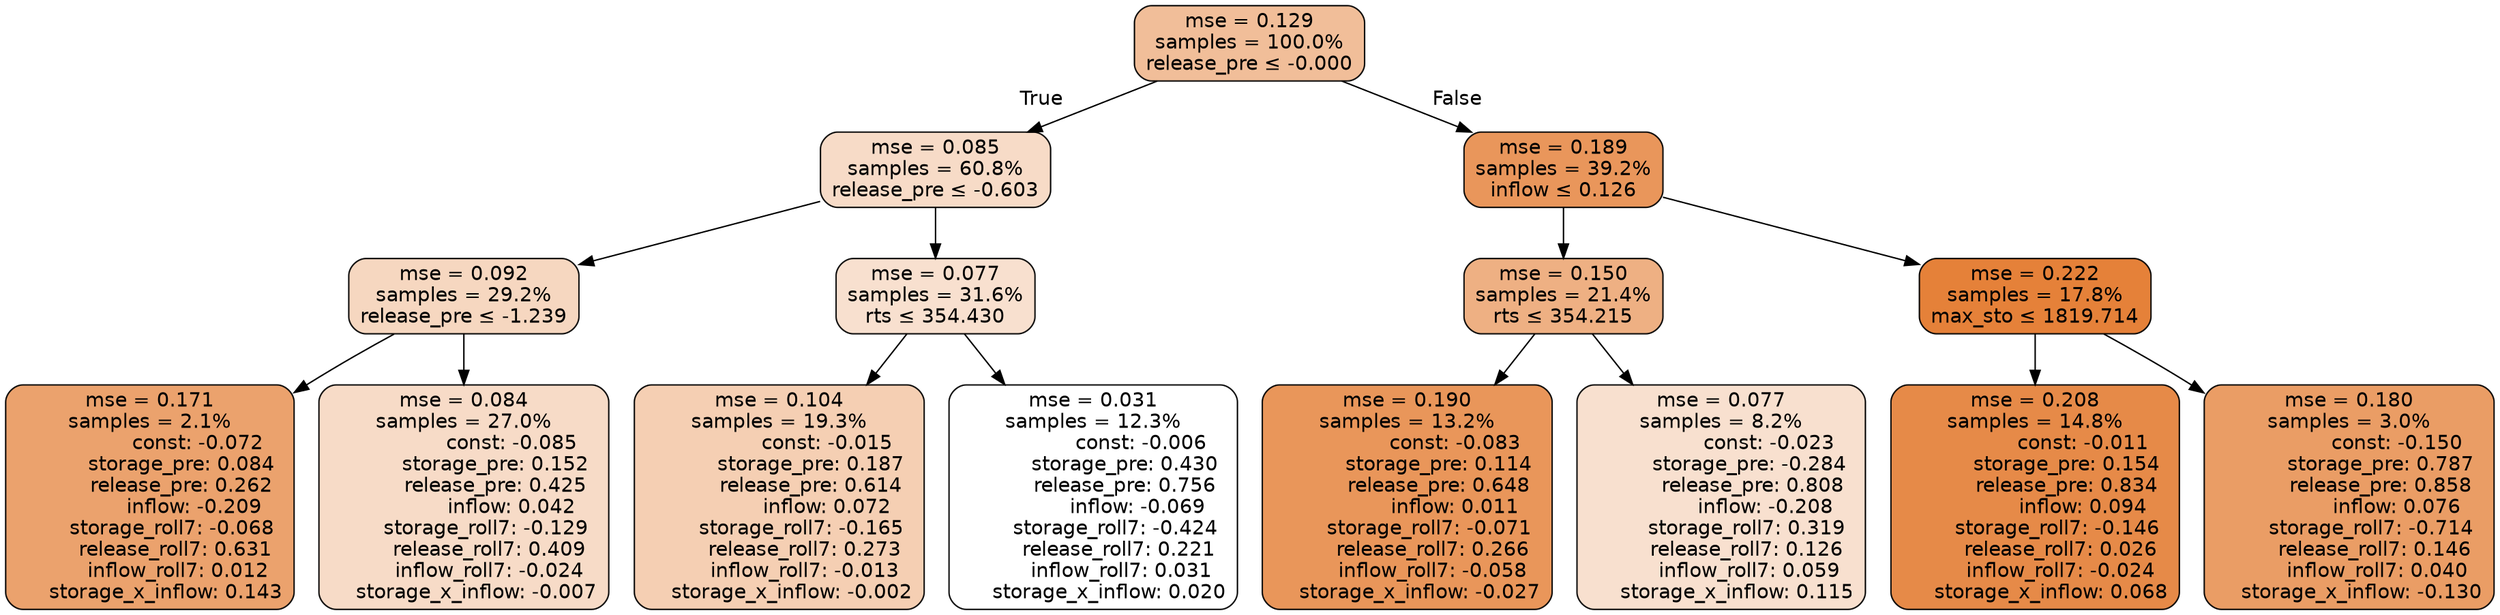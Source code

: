 digraph tree {
bgcolor="transparent"
node [shape=rectangle, style="filled, rounded", color="black", fontname=helvetica] ;
edge [fontname=helvetica] ;
	"0" [label="mse = 0.129
samples = 100.0%
release_pre &le; -0.000", fillcolor="#f1be99"]
	"1" [label="mse = 0.085
samples = 60.8%
release_pre &le; -0.603", fillcolor="#f7dbc7"]
	"2" [label="mse = 0.092
samples = 29.2%
release_pre &le; -1.239", fillcolor="#f6d7c0"]
	"3" [label="mse = 0.171
samples = 2.1%
               const: -0.072
          storage_pre: 0.084
          release_pre: 0.262
              inflow: -0.209
       storage_roll7: -0.068
        release_roll7: 0.631
         inflow_roll7: 0.012
     storage_x_inflow: 0.143", fillcolor="#eba26d"]
	"4" [label="mse = 0.084
samples = 27.0%
               const: -0.085
          storage_pre: 0.152
          release_pre: 0.425
               inflow: 0.042
       storage_roll7: -0.129
        release_roll7: 0.409
        inflow_roll7: -0.024
    storage_x_inflow: -0.007", fillcolor="#f7dbc7"]
	"5" [label="mse = 0.077
samples = 31.6%
rts &le; 354.430", fillcolor="#f8e0cf"]
	"6" [label="mse = 0.104
samples = 19.3%
               const: -0.015
          storage_pre: 0.187
          release_pre: 0.614
               inflow: 0.072
       storage_roll7: -0.165
        release_roll7: 0.273
        inflow_roll7: -0.013
    storage_x_inflow: -0.002", fillcolor="#f5cfb3"]
	"7" [label="mse = 0.031
samples = 12.3%
               const: -0.006
          storage_pre: 0.430
          release_pre: 0.756
              inflow: -0.069
       storage_roll7: -0.424
        release_roll7: 0.221
         inflow_roll7: 0.031
     storage_x_inflow: 0.020", fillcolor="#ffffff"]
	"8" [label="mse = 0.189
samples = 39.2%
inflow &le; 0.126", fillcolor="#e9965b"]
	"9" [label="mse = 0.150
samples = 21.4%
rts &le; 354.215", fillcolor="#eeb083"]
	"10" [label="mse = 0.190
samples = 13.2%
               const: -0.083
          storage_pre: 0.114
          release_pre: 0.648
               inflow: 0.011
       storage_roll7: -0.071
        release_roll7: 0.266
        inflow_roll7: -0.058
    storage_x_inflow: -0.027", fillcolor="#e9965a"]
	"11" [label="mse = 0.077
samples = 8.2%
               const: -0.023
         storage_pre: -0.284
          release_pre: 0.808
              inflow: -0.208
        storage_roll7: 0.319
        release_roll7: 0.126
         inflow_roll7: 0.059
     storage_x_inflow: 0.115", fillcolor="#f8e0cf"]
	"12" [label="mse = 0.222
samples = 17.8%
max_sto &le; 1819.714", fillcolor="#e58139"]
	"13" [label="mse = 0.208
samples = 14.8%
               const: -0.011
          storage_pre: 0.154
          release_pre: 0.834
               inflow: 0.094
       storage_roll7: -0.146
        release_roll7: 0.026
        inflow_roll7: -0.024
     storage_x_inflow: 0.068", fillcolor="#e68a48"]
	"14" [label="mse = 0.180
samples = 3.0%
               const: -0.150
          storage_pre: 0.787
          release_pre: 0.858
               inflow: 0.076
       storage_roll7: -0.714
        release_roll7: 0.146
         inflow_roll7: 0.040
    storage_x_inflow: -0.130", fillcolor="#ea9d65"]

	"0" -> "1" [labeldistance=2.5, labelangle=45, headlabel="True"]
	"1" -> "2"
	"2" -> "3"
	"2" -> "4"
	"1" -> "5"
	"5" -> "6"
	"5" -> "7"
	"0" -> "8" [labeldistance=2.5, labelangle=-45, headlabel="False"]
	"8" -> "9"
	"9" -> "10"
	"9" -> "11"
	"8" -> "12"
	"12" -> "13"
	"12" -> "14"
}
